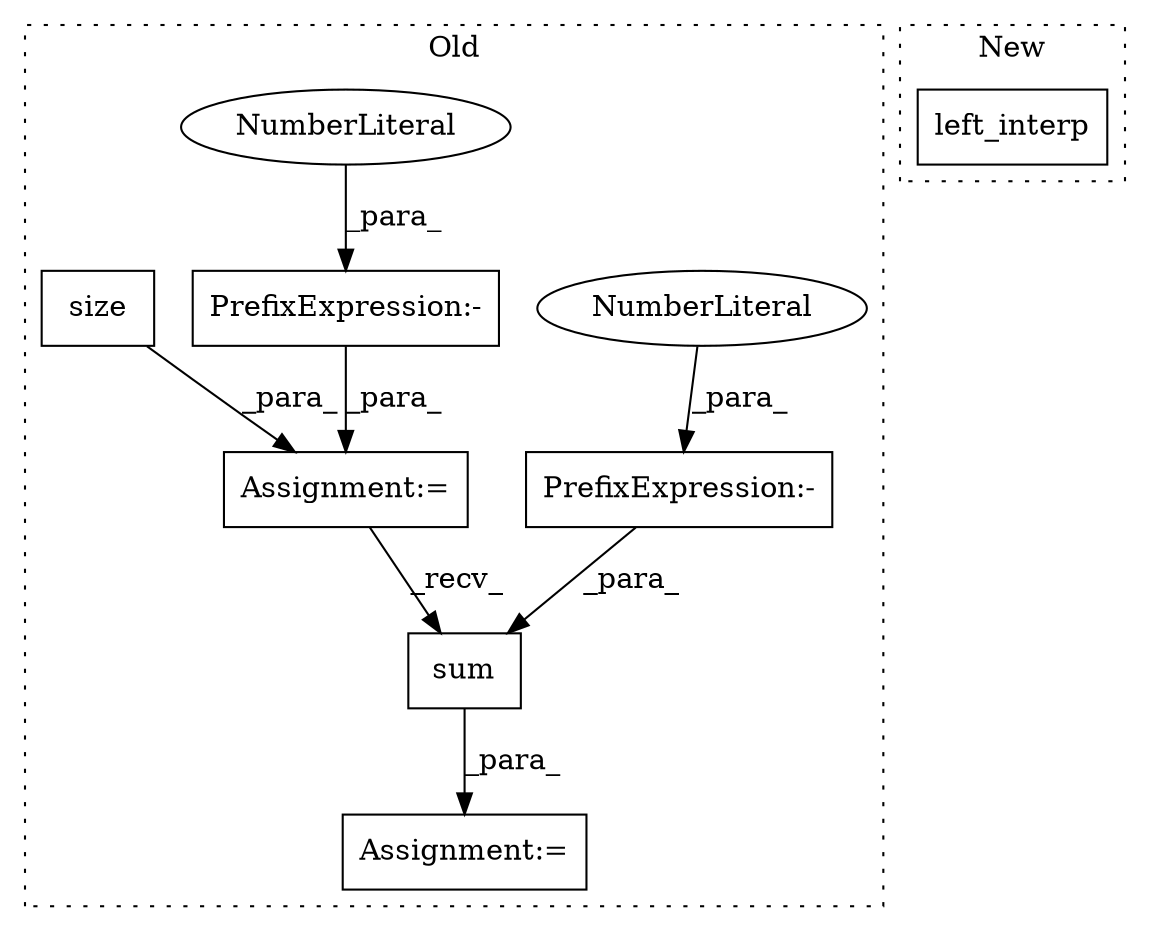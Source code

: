 digraph G {
subgraph cluster0 {
1 [label="sum" a="32" s="7297,7303" l="4,1" shape="box"];
3 [label="PrefixExpression:-" a="38" s="7187" l="1" shape="box"];
4 [label="NumberLiteral" a="34" s="7188" l="1" shape="ellipse"];
5 [label="PrefixExpression:-" a="38" s="7301" l="1" shape="box"];
6 [label="NumberLiteral" a="34" s="7302" l="1" shape="ellipse"];
7 [label="size" a="32" s="7211" l="6" shape="box"];
8 [label="Assignment:=" a="7" s="7239" l="1" shape="box"];
9 [label="Assignment:=" a="7" s="7284" l="1" shape="box"];
label = "Old";
style="dotted";
}
subgraph cluster1 {
2 [label="left_interp" a="32" s="9003,9049" l="12,1" shape="box"];
label = "New";
style="dotted";
}
1 -> 9 [label="_para_"];
3 -> 8 [label="_para_"];
4 -> 3 [label="_para_"];
5 -> 1 [label="_para_"];
6 -> 5 [label="_para_"];
7 -> 8 [label="_para_"];
8 -> 1 [label="_recv_"];
}